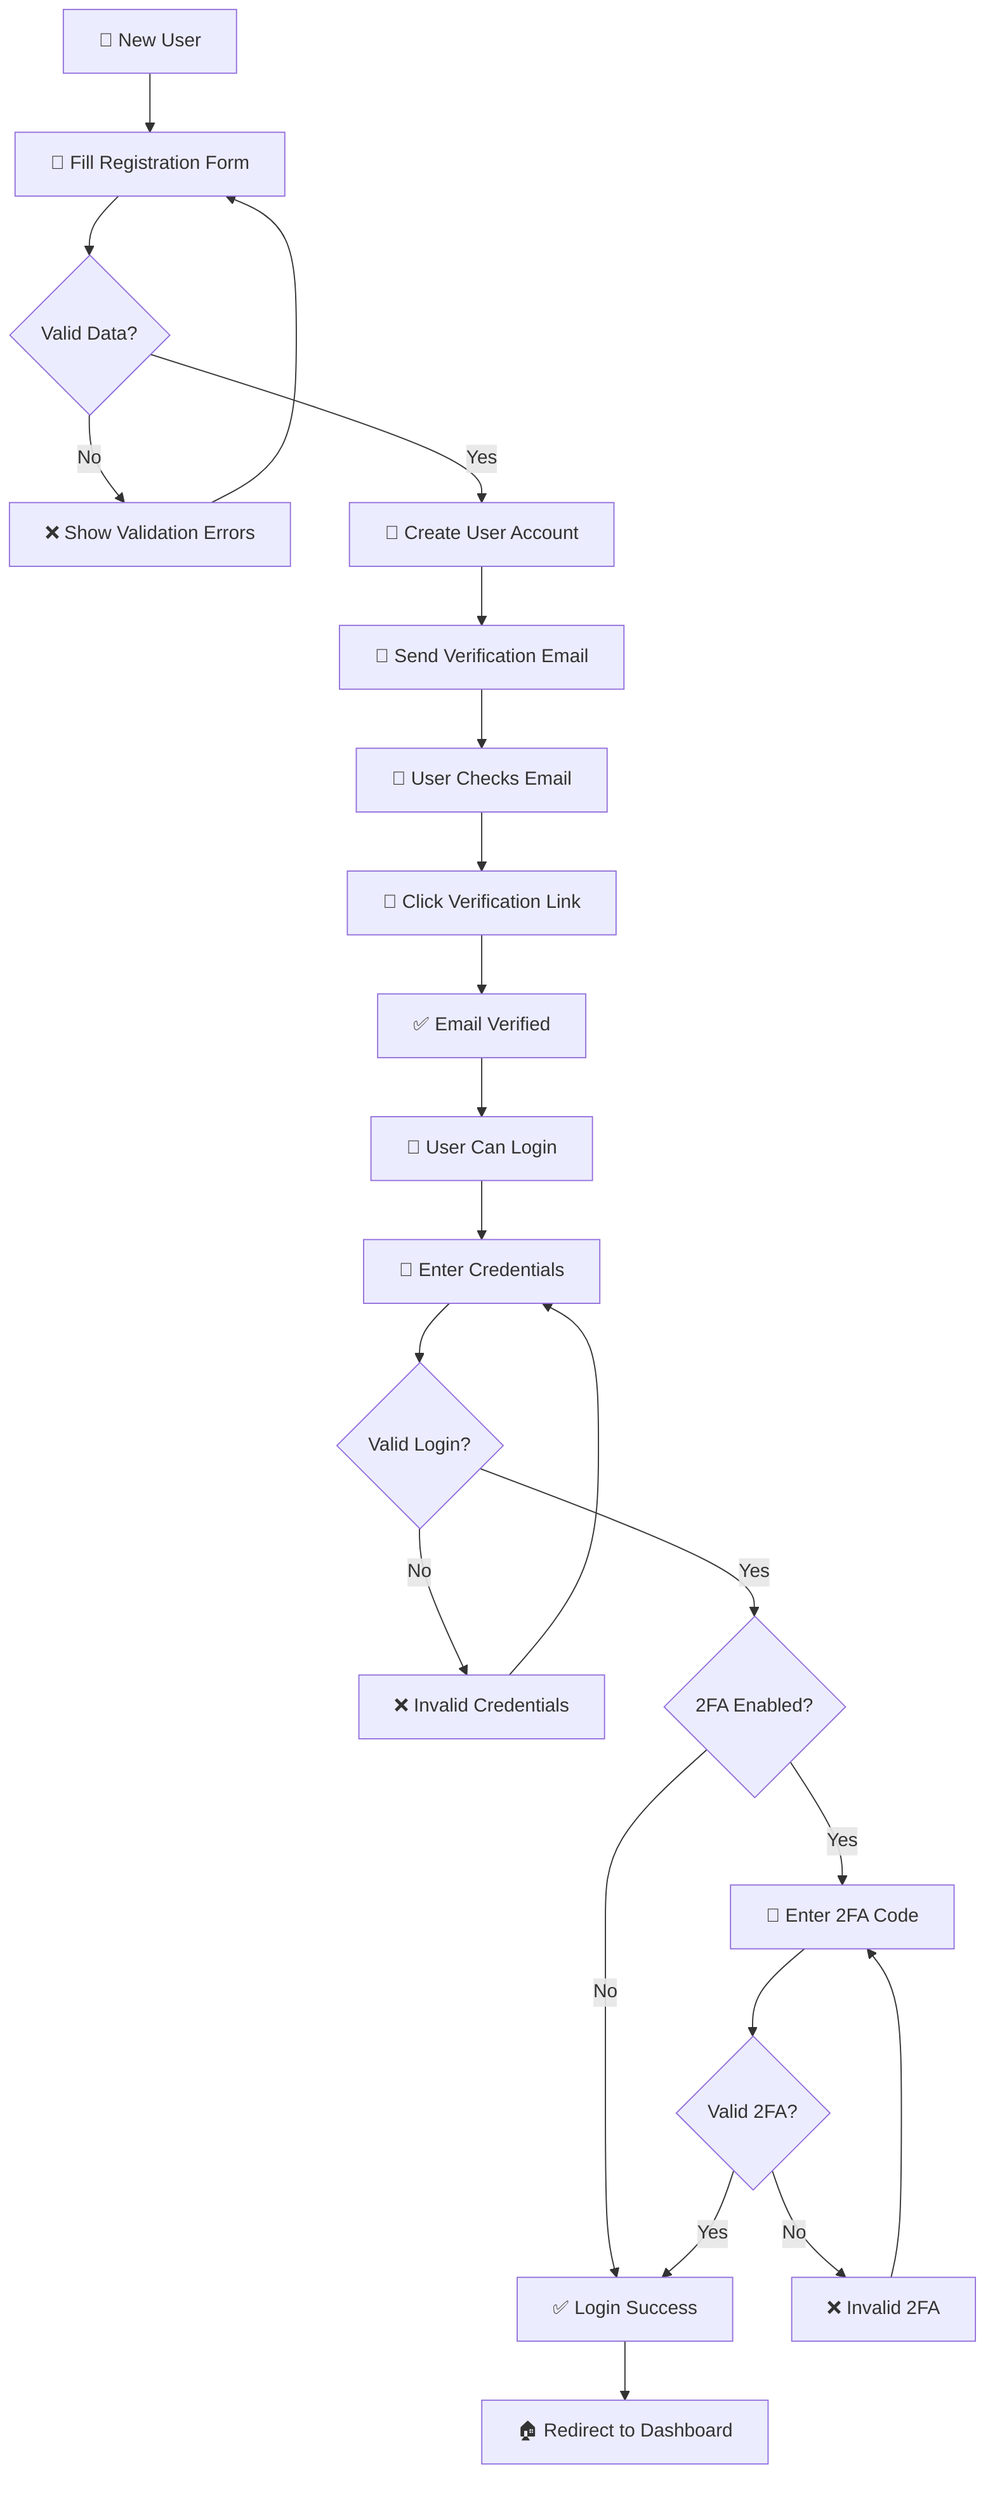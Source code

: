 flowchart TD
    A[👤 New User] --> B[📝 Fill Registration Form]
    B --> C{Valid Data?}
    C -->|No| D[❌ Show Validation Errors]
    D --> B
    C -->|Yes| E[💾 Create User Account]
    E --> F[📧 Send Verification Email]
    F --> G[📱 User Checks Email]
    G --> H[🔗 Click Verification Link]
    H --> I[✅ Email Verified]
    I --> J[🔐 User Can Login]
    
    J --> K[📝 Enter Credentials]
    K --> L{Valid Login?}
    L -->|No| M[❌ Invalid Credentials]
    M --> K
    L -->|Yes| N{2FA Enabled?}
    N -->|No| O[✅ Login Success]
    N -->|Yes| P[📱 Enter 2FA Code]
    P --> Q{Valid 2FA?}
    Q -->|No| R[❌ Invalid 2FA]
    R --> P
    Q -->|Yes| O
    O --> S[🏠 Redirect to Dashboard]